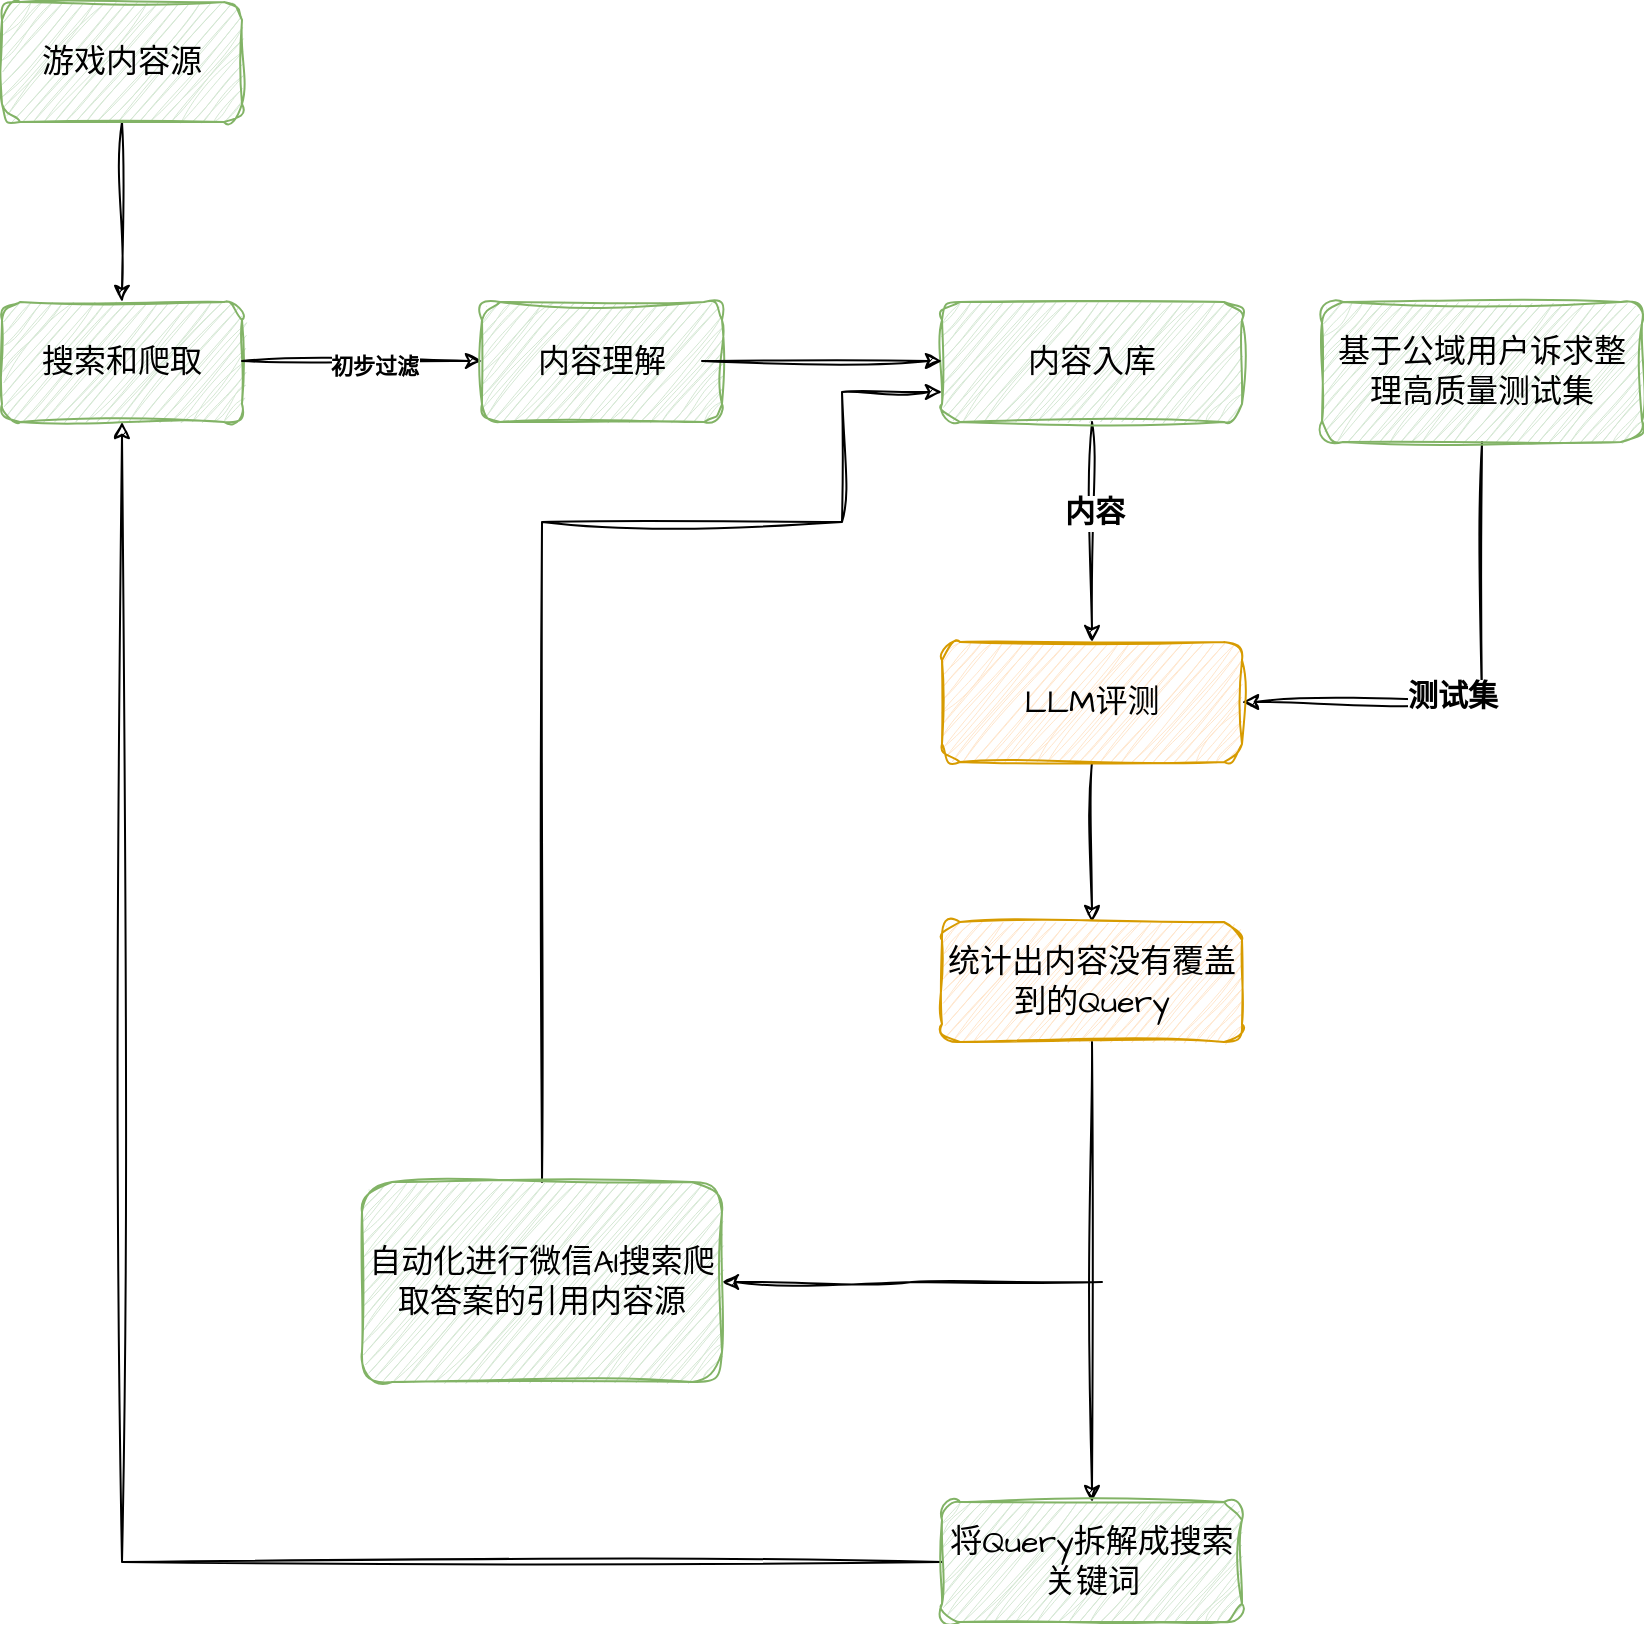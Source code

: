 <mxfile version="27.2.0">
  <diagram name="第 1 页" id="x2HQIBuWN_DXDcJAOpfA">
    <mxGraphModel dx="1234" dy="770" grid="1" gridSize="10" guides="1" tooltips="1" connect="1" arrows="1" fold="1" page="1" pageScale="1" pageWidth="827" pageHeight="1169" math="0" shadow="0">
      <root>
        <mxCell id="0" />
        <mxCell id="1" parent="0" />
        <mxCell id="fp8gLEPbRJbHIMnl9QE7-6" style="edgeStyle=orthogonalEdgeStyle;rounded=0;sketch=1;hachureGap=4;jiggle=2;curveFitting=1;orthogonalLoop=1;jettySize=auto;html=1;entryX=0.5;entryY=0;entryDx=0;entryDy=0;fontFamily=Architects Daughter;fontSource=https%3A%2F%2Ffonts.googleapis.com%2Fcss%3Ffamily%3DArchitects%2BDaughter;" edge="1" parent="1" source="_lMbOpvktkfvWd-yMCYD-2" target="fp8gLEPbRJbHIMnl9QE7-1">
          <mxGeometry relative="1" as="geometry" />
        </mxCell>
        <mxCell id="_lMbOpvktkfvWd-yMCYD-2" value="&lt;font style=&quot;font-size: 16px;&quot;&gt;游戏内容源&lt;/font&gt;" style="rounded=1;whiteSpace=wrap;html=1;sketch=1;hachureGap=4;jiggle=2;curveFitting=1;fontFamily=Architects Daughter;fontSource=https%3A%2F%2Ffonts.googleapis.com%2Fcss%3Ffamily%3DArchitects%2BDaughter;fillColor=#d5e8d4;strokeColor=#82b366;" parent="1" vertex="1">
          <mxGeometry x="140" y="90" width="120" height="60" as="geometry" />
        </mxCell>
        <mxCell id="fp8gLEPbRJbHIMnl9QE7-1" value="&lt;font style=&quot;font-size: 16px;&quot;&gt;搜索和爬取&lt;/font&gt;" style="rounded=1;whiteSpace=wrap;html=1;sketch=1;hachureGap=4;jiggle=2;curveFitting=1;fontFamily=Architects Daughter;fontSource=https%3A%2F%2Ffonts.googleapis.com%2Fcss%3Ffamily%3DArchitects%2BDaughter;fillColor=#d5e8d4;strokeColor=#82b366;" vertex="1" parent="1">
          <mxGeometry x="140" y="240" width="120" height="60" as="geometry" />
        </mxCell>
        <mxCell id="fp8gLEPbRJbHIMnl9QE7-2" value="" style="endArrow=classic;html=1;rounded=0;sketch=1;hachureGap=4;jiggle=2;curveFitting=1;fontFamily=Architects Daughter;fontSource=https%3A%2F%2Ffonts.googleapis.com%2Fcss%3Ffamily%3DArchitects%2BDaughter;" edge="1" parent="1">
          <mxGeometry width="50" height="50" relative="1" as="geometry">
            <mxPoint x="260" y="269.5" as="sourcePoint" />
            <mxPoint x="380" y="269.5" as="targetPoint" />
          </mxGeometry>
        </mxCell>
        <mxCell id="fp8gLEPbRJbHIMnl9QE7-3" value="&lt;b&gt;初步过滤&lt;/b&gt;" style="edgeLabel;html=1;align=center;verticalAlign=middle;resizable=0;points=[];sketch=1;hachureGap=4;jiggle=2;curveFitting=1;fontFamily=Architects Daughter;fontSource=https%3A%2F%2Ffonts.googleapis.com%2Fcss%3Ffamily%3DArchitects%2BDaughter;" vertex="1" connectable="0" parent="fp8gLEPbRJbHIMnl9QE7-2">
          <mxGeometry x="0.1" y="-1" relative="1" as="geometry">
            <mxPoint y="1" as="offset" />
          </mxGeometry>
        </mxCell>
        <mxCell id="fp8gLEPbRJbHIMnl9QE7-4" value="&lt;font style=&quot;font-size: 16px;&quot;&gt;内容理解&lt;/font&gt;" style="rounded=1;whiteSpace=wrap;html=1;sketch=1;hachureGap=4;jiggle=2;curveFitting=1;fontFamily=Architects Daughter;fontSource=https%3A%2F%2Ffonts.googleapis.com%2Fcss%3Ffamily%3DArchitects%2BDaughter;fillColor=#d5e8d4;strokeColor=#82b366;" vertex="1" parent="1">
          <mxGeometry x="380" y="240" width="120" height="60" as="geometry" />
        </mxCell>
        <mxCell id="fp8gLEPbRJbHIMnl9QE7-11" style="edgeStyle=orthogonalEdgeStyle;rounded=0;sketch=1;hachureGap=4;jiggle=2;curveFitting=1;orthogonalLoop=1;jettySize=auto;html=1;fontFamily=Architects Daughter;fontSource=https%3A%2F%2Ffonts.googleapis.com%2Fcss%3Ffamily%3DArchitects%2BDaughter;" edge="1" parent="1" source="fp8gLEPbRJbHIMnl9QE7-5" target="fp8gLEPbRJbHIMnl9QE7-10">
          <mxGeometry relative="1" as="geometry" />
        </mxCell>
        <mxCell id="fp8gLEPbRJbHIMnl9QE7-12" value="&lt;font style=&quot;font-size: 15px;&quot;&gt;&lt;b&gt;内容&lt;/b&gt;&lt;/font&gt;" style="edgeLabel;html=1;align=center;verticalAlign=middle;resizable=0;points=[];sketch=1;hachureGap=4;jiggle=2;curveFitting=1;fontFamily=Architects Daughter;fontSource=https%3A%2F%2Ffonts.googleapis.com%2Fcss%3Ffamily%3DArchitects%2BDaughter;" vertex="1" connectable="0" parent="fp8gLEPbRJbHIMnl9QE7-11">
          <mxGeometry x="-0.182" y="1" relative="1" as="geometry">
            <mxPoint as="offset" />
          </mxGeometry>
        </mxCell>
        <mxCell id="fp8gLEPbRJbHIMnl9QE7-5" value="&lt;span style=&quot;font-size: 16px;&quot;&gt;内容入库&lt;/span&gt;" style="rounded=1;whiteSpace=wrap;html=1;sketch=1;hachureGap=4;jiggle=2;curveFitting=1;fontFamily=Architects Daughter;fontSource=https%3A%2F%2Ffonts.googleapis.com%2Fcss%3Ffamily%3DArchitects%2BDaughter;fillColor=#d5e8d4;strokeColor=#82b366;" vertex="1" parent="1">
          <mxGeometry x="610" y="240" width="150" height="60" as="geometry" />
        </mxCell>
        <mxCell id="fp8gLEPbRJbHIMnl9QE7-7" value="" style="endArrow=classic;html=1;rounded=0;sketch=1;hachureGap=4;jiggle=2;curveFitting=1;fontFamily=Architects Daughter;fontSource=https%3A%2F%2Ffonts.googleapis.com%2Fcss%3Ffamily%3DArchitects%2BDaughter;" edge="1" parent="1">
          <mxGeometry width="50" height="50" relative="1" as="geometry">
            <mxPoint x="490" y="269.5" as="sourcePoint" />
            <mxPoint x="610" y="269.5" as="targetPoint" />
          </mxGeometry>
        </mxCell>
        <mxCell id="fp8gLEPbRJbHIMnl9QE7-13" style="edgeStyle=orthogonalEdgeStyle;rounded=0;sketch=1;hachureGap=4;jiggle=2;curveFitting=1;orthogonalLoop=1;jettySize=auto;html=1;entryX=1;entryY=0.5;entryDx=0;entryDy=0;fontFamily=Architects Daughter;fontSource=https%3A%2F%2Ffonts.googleapis.com%2Fcss%3Ffamily%3DArchitects%2BDaughter;exitX=0.5;exitY=1;exitDx=0;exitDy=0;" edge="1" parent="1" source="fp8gLEPbRJbHIMnl9QE7-9" target="fp8gLEPbRJbHIMnl9QE7-10">
          <mxGeometry relative="1" as="geometry" />
        </mxCell>
        <mxCell id="fp8gLEPbRJbHIMnl9QE7-14" value="&lt;font style=&quot;font-size: 15px;&quot;&gt;&lt;b&gt;测试集&lt;/b&gt;&lt;/font&gt;" style="edgeLabel;html=1;align=center;verticalAlign=middle;resizable=0;points=[];sketch=1;hachureGap=4;jiggle=2;curveFitting=1;fontFamily=Architects Daughter;fontSource=https%3A%2F%2Ffonts.googleapis.com%2Fcss%3Ffamily%3DArchitects%2BDaughter;" vertex="1" connectable="0" parent="fp8gLEPbRJbHIMnl9QE7-13">
          <mxGeometry x="0.164" y="-3" relative="1" as="geometry">
            <mxPoint as="offset" />
          </mxGeometry>
        </mxCell>
        <mxCell id="fp8gLEPbRJbHIMnl9QE7-9" value="&lt;font style=&quot;font-size: 16px;&quot;&gt;基于公域用户诉求整理高质量测试集&lt;/font&gt;" style="rounded=1;whiteSpace=wrap;html=1;sketch=1;hachureGap=4;jiggle=2;curveFitting=1;fontFamily=Architects Daughter;fontSource=https%3A%2F%2Ffonts.googleapis.com%2Fcss%3Ffamily%3DArchitects%2BDaughter;fillColor=#d5e8d4;strokeColor=#82b366;" vertex="1" parent="1">
          <mxGeometry x="800" y="240" width="160" height="70" as="geometry" />
        </mxCell>
        <mxCell id="fp8gLEPbRJbHIMnl9QE7-16" style="edgeStyle=orthogonalEdgeStyle;rounded=0;sketch=1;hachureGap=4;jiggle=2;curveFitting=1;orthogonalLoop=1;jettySize=auto;html=1;entryX=0.5;entryY=0;entryDx=0;entryDy=0;fontFamily=Architects Daughter;fontSource=https%3A%2F%2Ffonts.googleapis.com%2Fcss%3Ffamily%3DArchitects%2BDaughter;" edge="1" parent="1" source="fp8gLEPbRJbHIMnl9QE7-10" target="fp8gLEPbRJbHIMnl9QE7-15">
          <mxGeometry relative="1" as="geometry" />
        </mxCell>
        <mxCell id="fp8gLEPbRJbHIMnl9QE7-10" value="&lt;span style=&quot;font-size: 16px;&quot;&gt;LLM评测&lt;/span&gt;" style="rounded=1;whiteSpace=wrap;html=1;sketch=1;hachureGap=4;jiggle=2;curveFitting=1;fontFamily=Architects Daughter;fontSource=https%3A%2F%2Ffonts.googleapis.com%2Fcss%3Ffamily%3DArchitects%2BDaughter;fillColor=#ffe6cc;strokeColor=#d79b00;" vertex="1" parent="1">
          <mxGeometry x="610" y="410" width="150" height="60" as="geometry" />
        </mxCell>
        <mxCell id="fp8gLEPbRJbHIMnl9QE7-18" style="edgeStyle=orthogonalEdgeStyle;rounded=0;sketch=1;hachureGap=4;jiggle=2;curveFitting=1;orthogonalLoop=1;jettySize=auto;html=1;entryX=0.5;entryY=0;entryDx=0;entryDy=0;fontFamily=Architects Daughter;fontSource=https%3A%2F%2Ffonts.googleapis.com%2Fcss%3Ffamily%3DArchitects%2BDaughter;" edge="1" parent="1" source="fp8gLEPbRJbHIMnl9QE7-15" target="fp8gLEPbRJbHIMnl9QE7-17">
          <mxGeometry relative="1" as="geometry" />
        </mxCell>
        <mxCell id="fp8gLEPbRJbHIMnl9QE7-15" value="&lt;span style=&quot;font-size: 16px;&quot;&gt;统计出内容没有覆盖到的Query&lt;/span&gt;" style="rounded=1;whiteSpace=wrap;html=1;sketch=1;hachureGap=4;jiggle=2;curveFitting=1;fontFamily=Architects Daughter;fontSource=https%3A%2F%2Ffonts.googleapis.com%2Fcss%3Ffamily%3DArchitects%2BDaughter;fillColor=#ffe6cc;strokeColor=#d79b00;" vertex="1" parent="1">
          <mxGeometry x="610" y="550" width="150" height="60" as="geometry" />
        </mxCell>
        <mxCell id="fp8gLEPbRJbHIMnl9QE7-24" style="edgeStyle=orthogonalEdgeStyle;rounded=0;sketch=1;hachureGap=4;jiggle=2;curveFitting=1;orthogonalLoop=1;jettySize=auto;html=1;entryX=0.5;entryY=1;entryDx=0;entryDy=0;fontFamily=Architects Daughter;fontSource=https%3A%2F%2Ffonts.googleapis.com%2Fcss%3Ffamily%3DArchitects%2BDaughter;" edge="1" parent="1" source="fp8gLEPbRJbHIMnl9QE7-17" target="fp8gLEPbRJbHIMnl9QE7-1">
          <mxGeometry relative="1" as="geometry" />
        </mxCell>
        <mxCell id="fp8gLEPbRJbHIMnl9QE7-17" value="&lt;span style=&quot;font-size: 16px;&quot;&gt;将Query拆解成搜索关键词&lt;/span&gt;" style="rounded=1;whiteSpace=wrap;html=1;sketch=1;hachureGap=4;jiggle=2;curveFitting=1;fontFamily=Architects Daughter;fontSource=https%3A%2F%2Ffonts.googleapis.com%2Fcss%3Ffamily%3DArchitects%2BDaughter;fillColor=#d5e8d4;strokeColor=#82b366;" vertex="1" parent="1">
          <mxGeometry x="610" y="840" width="150" height="60" as="geometry" />
        </mxCell>
        <mxCell id="fp8gLEPbRJbHIMnl9QE7-22" style="edgeStyle=orthogonalEdgeStyle;rounded=0;sketch=1;hachureGap=4;jiggle=2;curveFitting=1;orthogonalLoop=1;jettySize=auto;html=1;fontFamily=Architects Daughter;fontSource=https%3A%2F%2Ffonts.googleapis.com%2Fcss%3Ffamily%3DArchitects%2BDaughter;endArrow=none;endFill=0;startArrow=classic;startFill=1;" edge="1" parent="1" source="fp8gLEPbRJbHIMnl9QE7-21">
          <mxGeometry relative="1" as="geometry">
            <mxPoint x="690" y="730" as="targetPoint" />
          </mxGeometry>
        </mxCell>
        <mxCell id="fp8gLEPbRJbHIMnl9QE7-23" style="edgeStyle=orthogonalEdgeStyle;rounded=0;sketch=1;hachureGap=4;jiggle=2;curveFitting=1;orthogonalLoop=1;jettySize=auto;html=1;entryX=0;entryY=0.75;entryDx=0;entryDy=0;fontFamily=Architects Daughter;fontSource=https%3A%2F%2Ffonts.googleapis.com%2Fcss%3Ffamily%3DArchitects%2BDaughter;exitX=0.5;exitY=0;exitDx=0;exitDy=0;" edge="1" parent="1" source="fp8gLEPbRJbHIMnl9QE7-21" target="fp8gLEPbRJbHIMnl9QE7-5">
          <mxGeometry relative="1" as="geometry">
            <Array as="points">
              <mxPoint x="410" y="350" />
              <mxPoint x="560" y="350" />
              <mxPoint x="560" y="285" />
            </Array>
          </mxGeometry>
        </mxCell>
        <mxCell id="fp8gLEPbRJbHIMnl9QE7-21" value="&lt;span style=&quot;font-size: 16px;&quot;&gt;自动化进行微信AI搜索爬取答案的引用内容源&lt;/span&gt;" style="rounded=1;whiteSpace=wrap;html=1;sketch=1;hachureGap=4;jiggle=2;curveFitting=1;fontFamily=Architects Daughter;fontSource=https%3A%2F%2Ffonts.googleapis.com%2Fcss%3Ffamily%3DArchitects%2BDaughter;fillColor=#d5e8d4;strokeColor=#82b366;" vertex="1" parent="1">
          <mxGeometry x="320" y="680" width="180" height="100" as="geometry" />
        </mxCell>
      </root>
    </mxGraphModel>
  </diagram>
</mxfile>
